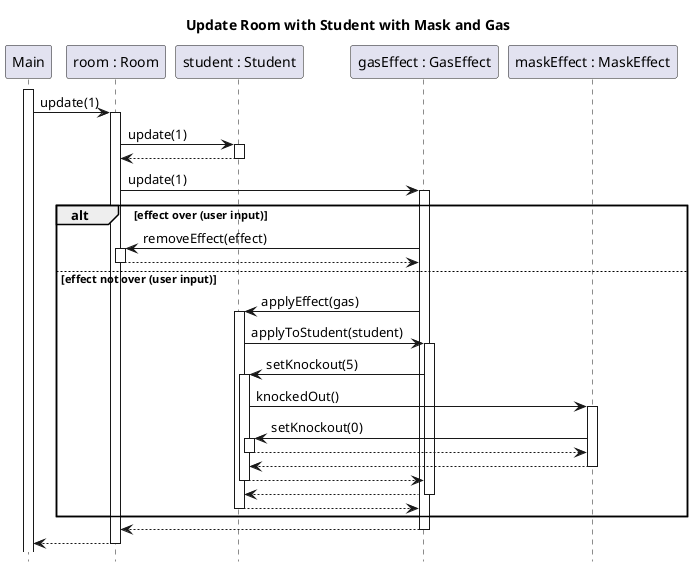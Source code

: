 @startuml room-update
title Update Room with Student with Mask and Gas
hide footbox
autoactivate on
skinparam SequenceReferenceBackgroundColor white

participant Main
participant "room : Room" as room
participant "student : Student" as student
participant "gasEffect : GasEffect" as gas
participant "maskEffect : MaskEffect" as mask

activate Main
Main -> room : update(1)
	room -> student : update(1)
	    return
	    room -> gas : update(1)
        alt effect over (user input)
		    gas -> room ++: removeEffect(effect)
		    return
        else effect not over (user input)
        gas -> student : applyEffect(gas)
            student -> gas : applyToStudent(student)
                gas -> student : setKnockout(5)
                    student -> mask : knockedOut()
                        mask -> student : setKnockout(0)
                        return
                    return
                return
            return
        return
        end
	return
return

@enduml